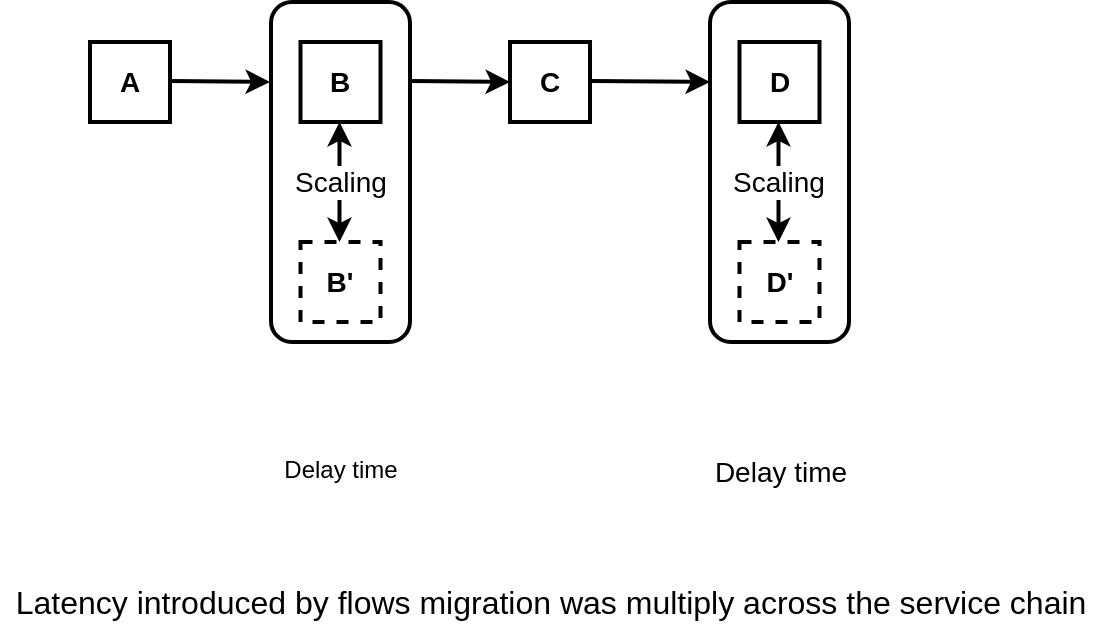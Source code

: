 <mxfile version="12.4.3" type="github" pages="1">
  <diagram id="HDyUL4YgTAdQPuVXqkOQ" name="Page-1">
    <mxGraphModel dx="1422" dy="762" grid="1" gridSize="10" guides="1" tooltips="1" connect="1" arrows="1" fold="1" page="1" pageScale="1" pageWidth="850" pageHeight="1100" math="0" shadow="0">
      <root>
        <mxCell id="0"/>
        <mxCell id="1" parent="0"/>
        <mxCell id="Ia_hDIydhNuif1PSzXbj-9" value="" style="rounded=1;whiteSpace=wrap;html=1;fontStyle=1;strokeWidth=2;" vertex="1" parent="1">
          <mxGeometry x="250.5" y="70" width="69.5" height="170" as="geometry"/>
        </mxCell>
        <mxCell id="Ia_hDIydhNuif1PSzXbj-1" value="&lt;font style=&quot;font-size: 14px&quot;&gt;A&lt;/font&gt;" style="whiteSpace=wrap;html=1;aspect=fixed;fontStyle=1;strokeWidth=2;" vertex="1" parent="1">
          <mxGeometry x="160" y="90" width="40" height="40" as="geometry"/>
        </mxCell>
        <mxCell id="Ia_hDIydhNuif1PSzXbj-2" value="&lt;font style=&quot;font-size: 14px&quot;&gt;&lt;span&gt;B&lt;/span&gt;&lt;/font&gt;" style="whiteSpace=wrap;html=1;aspect=fixed;fontStyle=1;strokeWidth=2;" vertex="1" parent="1">
          <mxGeometry x="265.25" y="90" width="40" height="40" as="geometry"/>
        </mxCell>
        <mxCell id="Ia_hDIydhNuif1PSzXbj-3" value="&lt;font style=&quot;font-size: 14px&quot;&gt;C&lt;/font&gt;" style="whiteSpace=wrap;html=1;aspect=fixed;fontStyle=1;strokeWidth=2;" vertex="1" parent="1">
          <mxGeometry x="370" y="90" width="40" height="40" as="geometry"/>
        </mxCell>
        <mxCell id="Ia_hDIydhNuif1PSzXbj-5" value="&lt;font style=&quot;font-size: 14px&quot;&gt;&lt;span&gt;B&#39;&lt;/span&gt;&lt;/font&gt;" style="whiteSpace=wrap;html=1;aspect=fixed;fontStyle=1;dashed=1;strokeWidth=2;" vertex="1" parent="1">
          <mxGeometry x="265.25" y="190" width="40" height="40" as="geometry"/>
        </mxCell>
        <mxCell id="Ia_hDIydhNuif1PSzXbj-10" value="" style="endArrow=classic;html=1;strokeWidth=2;" edge="1" parent="1">
          <mxGeometry width="50" height="50" relative="1" as="geometry">
            <mxPoint x="200" y="109.5" as="sourcePoint"/>
            <mxPoint x="250" y="110" as="targetPoint"/>
          </mxGeometry>
        </mxCell>
        <mxCell id="Ia_hDIydhNuif1PSzXbj-11" value="&lt;font style=&quot;font-size: 14px&quot;&gt;Scaling&lt;/font&gt;" style="endArrow=classic;startArrow=classic;html=1;strokeWidth=2;" edge="1" parent="1">
          <mxGeometry width="50" height="50" relative="1" as="geometry">
            <mxPoint x="284.75" y="190" as="sourcePoint"/>
            <mxPoint x="284.75" y="130" as="targetPoint"/>
          </mxGeometry>
        </mxCell>
        <mxCell id="Ia_hDIydhNuif1PSzXbj-12" value="Delay time" style="shape=image;html=1;verticalAlign=top;verticalLabelPosition=bottom;labelBackgroundColor=#ffffff;imageAspect=0;aspect=fixed;image=https://cdn2.iconfinder.com/data/icons/essential-web-1-1/50/hourlass-waiting-time-delay-minute-128.png;dashed=1;strokeWidth=2;" vertex="1" parent="1">
          <mxGeometry x="270.25" y="260" width="30" height="30" as="geometry"/>
        </mxCell>
        <mxCell id="Ia_hDIydhNuif1PSzXbj-13" value="" style="rounded=1;whiteSpace=wrap;html=1;fontStyle=1;strokeWidth=2;" vertex="1" parent="1">
          <mxGeometry x="470" y="70" width="69.5" height="170" as="geometry"/>
        </mxCell>
        <mxCell id="Ia_hDIydhNuif1PSzXbj-14" value="&lt;font style=&quot;font-size: 14px&quot;&gt;&lt;span&gt;D&lt;/span&gt;&lt;/font&gt;" style="whiteSpace=wrap;html=1;aspect=fixed;fontStyle=1;strokeWidth=2;" vertex="1" parent="1">
          <mxGeometry x="484.75" y="90" width="40" height="40" as="geometry"/>
        </mxCell>
        <mxCell id="Ia_hDIydhNuif1PSzXbj-15" value="&lt;font style=&quot;font-size: 14px&quot;&gt;&lt;span&gt;D&#39;&lt;/span&gt;&lt;/font&gt;" style="whiteSpace=wrap;html=1;aspect=fixed;fontStyle=1;dashed=1;strokeWidth=2;" vertex="1" parent="1">
          <mxGeometry x="484.75" y="190" width="40" height="40" as="geometry"/>
        </mxCell>
        <mxCell id="Ia_hDIydhNuif1PSzXbj-16" value="&lt;font style=&quot;font-size: 14px&quot;&gt;Scaling&lt;/font&gt;" style="endArrow=classic;startArrow=classic;html=1;strokeWidth=2;" edge="1" parent="1">
          <mxGeometry width="50" height="50" relative="1" as="geometry">
            <mxPoint x="504.25" y="190" as="sourcePoint"/>
            <mxPoint x="504.25" y="130" as="targetPoint"/>
          </mxGeometry>
        </mxCell>
        <mxCell id="Ia_hDIydhNuif1PSzXbj-17" value="&lt;font style=&quot;font-size: 14px&quot;&gt;Delay time&lt;/font&gt;" style="shape=image;html=1;verticalAlign=top;verticalLabelPosition=bottom;labelBackgroundColor=#ffffff;imageAspect=0;aspect=fixed;image=https://cdn2.iconfinder.com/data/icons/essential-web-1-1/50/hourlass-waiting-time-delay-minute-128.png;dashed=1;strokeWidth=2;" vertex="1" parent="1">
          <mxGeometry x="489.75" y="260" width="30" height="30" as="geometry"/>
        </mxCell>
        <mxCell id="Ia_hDIydhNuif1PSzXbj-18" value="" style="endArrow=classic;html=1;strokeWidth=2;" edge="1" parent="1">
          <mxGeometry width="50" height="50" relative="1" as="geometry">
            <mxPoint x="320" y="109.5" as="sourcePoint"/>
            <mxPoint x="370" y="110" as="targetPoint"/>
          </mxGeometry>
        </mxCell>
        <mxCell id="Ia_hDIydhNuif1PSzXbj-20" value="" style="endArrow=classic;html=1;entryX=0;entryY=0.235;entryDx=0;entryDy=0;entryPerimeter=0;strokeWidth=2;" edge="1" parent="1" target="Ia_hDIydhNuif1PSzXbj-13">
          <mxGeometry width="50" height="50" relative="1" as="geometry">
            <mxPoint x="410" y="109.5" as="sourcePoint"/>
            <mxPoint x="460" y="110" as="targetPoint"/>
          </mxGeometry>
        </mxCell>
        <mxCell id="Ia_hDIydhNuif1PSzXbj-21" value="&lt;font style=&quot;font-size: 16px&quot;&gt;Latency introduced by flows migration was multiply across the service chain&lt;/font&gt;" style="text;html=1;align=center;verticalAlign=middle;resizable=0;points=[];;autosize=1;strokeWidth=2;" vertex="1" parent="1">
          <mxGeometry x="115" y="360" width="550" height="20" as="geometry"/>
        </mxCell>
      </root>
    </mxGraphModel>
  </diagram>
</mxfile>

